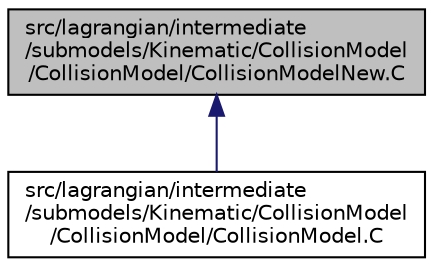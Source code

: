 digraph "src/lagrangian/intermediate/submodels/Kinematic/CollisionModel/CollisionModel/CollisionModelNew.C"
{
  bgcolor="transparent";
  edge [fontname="Helvetica",fontsize="10",labelfontname="Helvetica",labelfontsize="10"];
  node [fontname="Helvetica",fontsize="10",shape=record];
  Node100 [label="src/lagrangian/intermediate\l/submodels/Kinematic/CollisionModel\l/CollisionModel/CollisionModelNew.C",height=0.2,width=0.4,color="black", fillcolor="grey75", style="filled", fontcolor="black"];
  Node100 -> Node101 [dir="back",color="midnightblue",fontsize="10",style="solid",fontname="Helvetica"];
  Node101 [label="src/lagrangian/intermediate\l/submodels/Kinematic/CollisionModel\l/CollisionModel/CollisionModel.C",height=0.2,width=0.4,color="black",URL="$a06302.html"];
}

